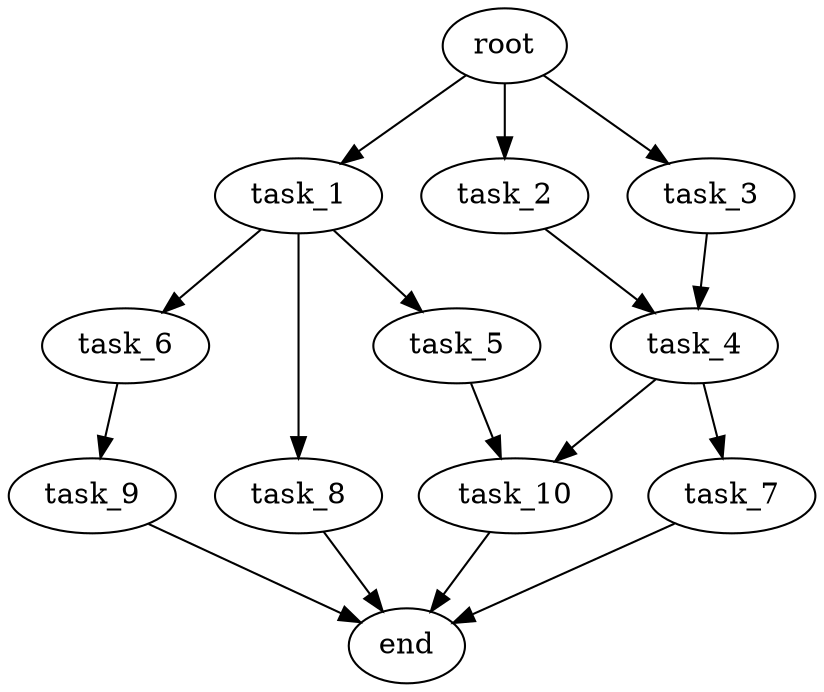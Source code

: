 digraph G {
  root [size="0.000000e+00"];
  task_1 [size="9.097099e+09"];
  task_2 [size="7.358337e+08"];
  task_3 [size="8.088240e+08"];
  task_4 [size="6.083366e+09"];
  task_5 [size="6.577567e+08"];
  task_6 [size="2.750885e+09"];
  task_7 [size="6.331134e+09"];
  task_8 [size="5.484016e+09"];
  task_9 [size="3.252529e+09"];
  task_10 [size="9.946283e+09"];
  end [size="0.000000e+00"];

  root -> task_1 [size="1.000000e-12"];
  root -> task_2 [size="1.000000e-12"];
  root -> task_3 [size="1.000000e-12"];
  task_1 -> task_5 [size="6.577567e+07"];
  task_1 -> task_6 [size="2.750885e+08"];
  task_1 -> task_8 [size="5.484016e+08"];
  task_2 -> task_4 [size="3.041683e+08"];
  task_3 -> task_4 [size="3.041683e+08"];
  task_4 -> task_7 [size="6.331134e+08"];
  task_4 -> task_10 [size="4.973141e+08"];
  task_5 -> task_10 [size="4.973141e+08"];
  task_6 -> task_9 [size="3.252529e+08"];
  task_7 -> end [size="1.000000e-12"];
  task_8 -> end [size="1.000000e-12"];
  task_9 -> end [size="1.000000e-12"];
  task_10 -> end [size="1.000000e-12"];
}
